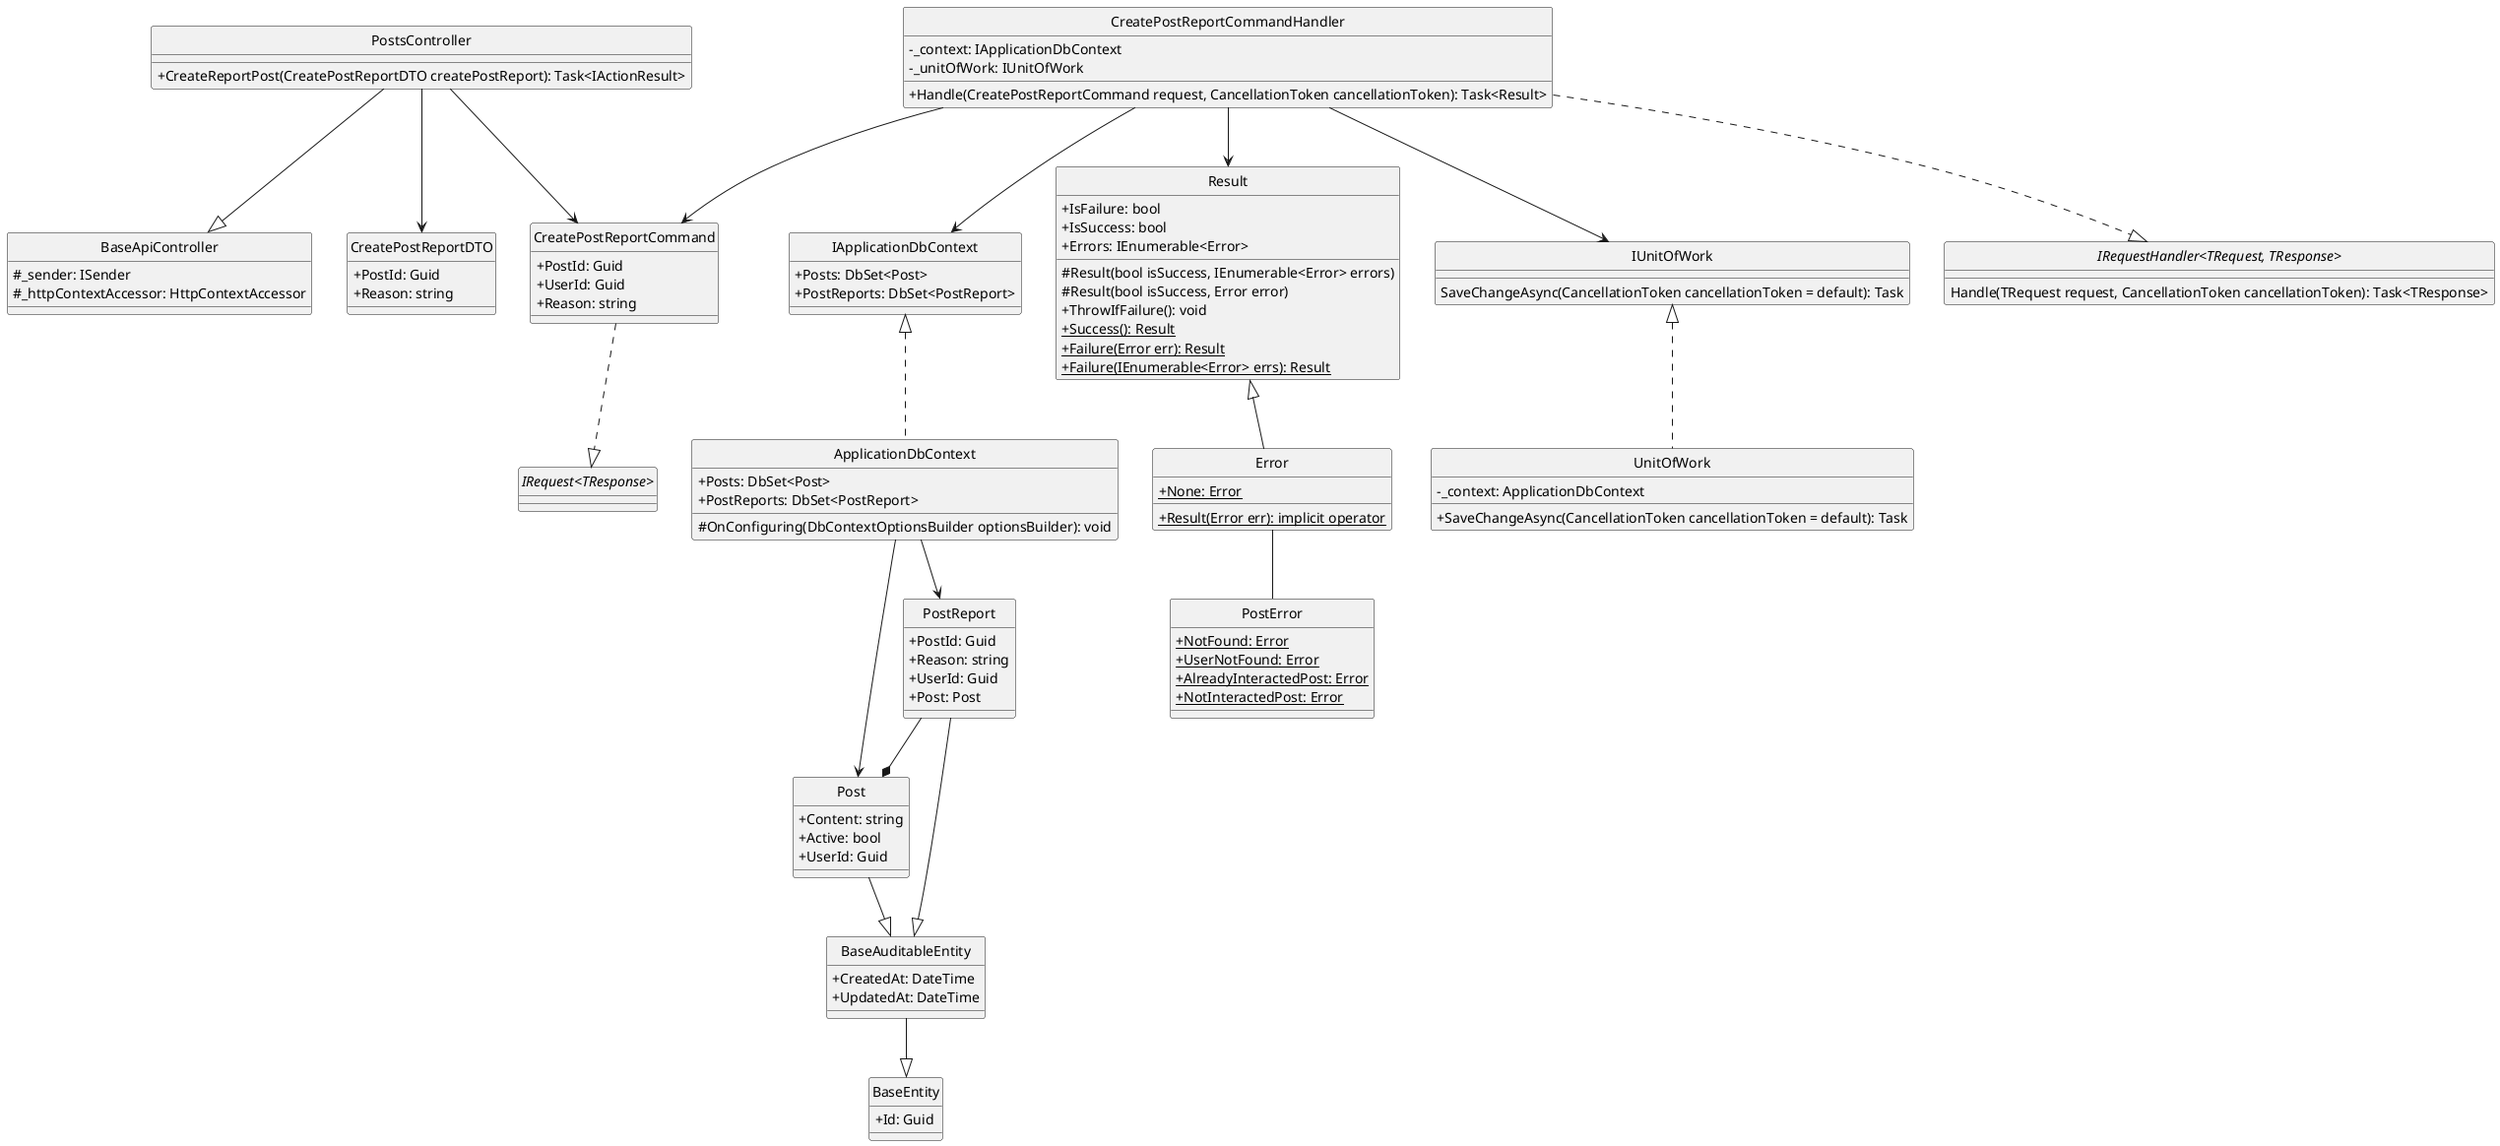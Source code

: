 @startuml createReportPost
hide circle
skinparam classAttributeIconSize 0

class BaseApiController {
    #_sender: ISender
    #_httpContextAccessor: HttpContextAccessor
}

class PostsController {
    +CreateReportPost(CreatePostReportDTO createPostReport): Task<IActionResult>
}

class CreatePostReportCommand {
    +PostId: Guid
    +UserId: Guid
    +Reason: string
}

class CreatePostReportCommandHandler {
    -_context: IApplicationDbContext 
    -_unitOfWork: IUnitOfWork
    +Handle(CreatePostReportCommand request, CancellationToken cancellationToken): Task<Result> 
}

class IApplicationDbContext {
    +Posts: DbSet<Post> 
    +PostReports: DbSet<PostReport>
}

class ApplicationDbContext {
    +Posts: DbSet<Post>
    +PostReports: DbSet<PostReport>
    #OnConfiguring(DbContextOptionsBuilder optionsBuilder): void
}

class Result {
    +IsFailure: bool
    +IsSuccess: bool
    +Errors: IEnumerable<Error>
    #Result(bool isSuccess, IEnumerable<Error> errors)
    #Result(bool isSuccess, Error error)
    +ThrowIfFailure(): void
    +{static} Success(): Result
    +{static} Failure(Error err): Result
    +{static} Failure(IEnumerable<Error> errs): Result
}

class Error {
    +{static} None: Error
    +{static} Result(Error err): implicit operator
}

class IUnitOfWork {
    SaveChangeAsync(CancellationToken cancellationToken = default): Task
}

class UnitOfWork {
    -_context: ApplicationDbContext
    +SaveChangeAsync(CancellationToken cancellationToken = default): Task
}

class PostError {
    +{static} NotFound: Error
    +{static} UserNotFound: Error
    +{static} AlreadyInteractedPost: Error
    +{static} NotInteractedPost: Error
}

class CreatePostReportDTO {
    +PostId: Guid
    +Reason: string
}

class BaseEntity {
    +Id: Guid 
}

class BaseAuditableEntity{
    +CreatedAt: DateTime
    +UpdatedAt: DateTime
}

class Post {
    +Content: string
    +Active: bool
    +UserId: Guid
}

class PostReport {
    +PostId: Guid
    +Reason: string
    +UserId: Guid
    +Post: Post
} 

interface "IRequest<TResponse>"
interface "IRequestHandler<TRequest, TResponse>"{
    Handle(TRequest request, CancellationToken cancellationToken): Task<TResponse>
}

'==== Create PostInteract ====
'API Layer
PostsController --|> BaseApiController
PostsController --> CreatePostReportCommand
PostsController --> CreatePostReportDTO
'Application Layer
CreatePostReportCommand ..|> "IRequest<TResponse>"
CreatePostReportCommandHandler ..|> "IRequestHandler<TRequest, TResponse>"
CreatePostReportCommandHandler --> CreatePostReportCommand
CreatePostReportCommandHandler --> Result
CreatePostReportCommandHandler --> IUnitOfWork
CreatePostReportCommandHandler --> IApplicationDbContext
'Domain Layer
Result <|-- Error
Error -- PostError
PostReport --|> BaseAuditableEntity
Post --|> BaseAuditableEntity
BaseAuditableEntity --|> BaseEntity
PostReport --* Post
'Infrastructure Layer
IUnitOfWork <|.. UnitOfWork
IApplicationDbContext <|.. ApplicationDbContext
ApplicationDbContext --> PostReport
ApplicationDbContext --> Post
@enduml